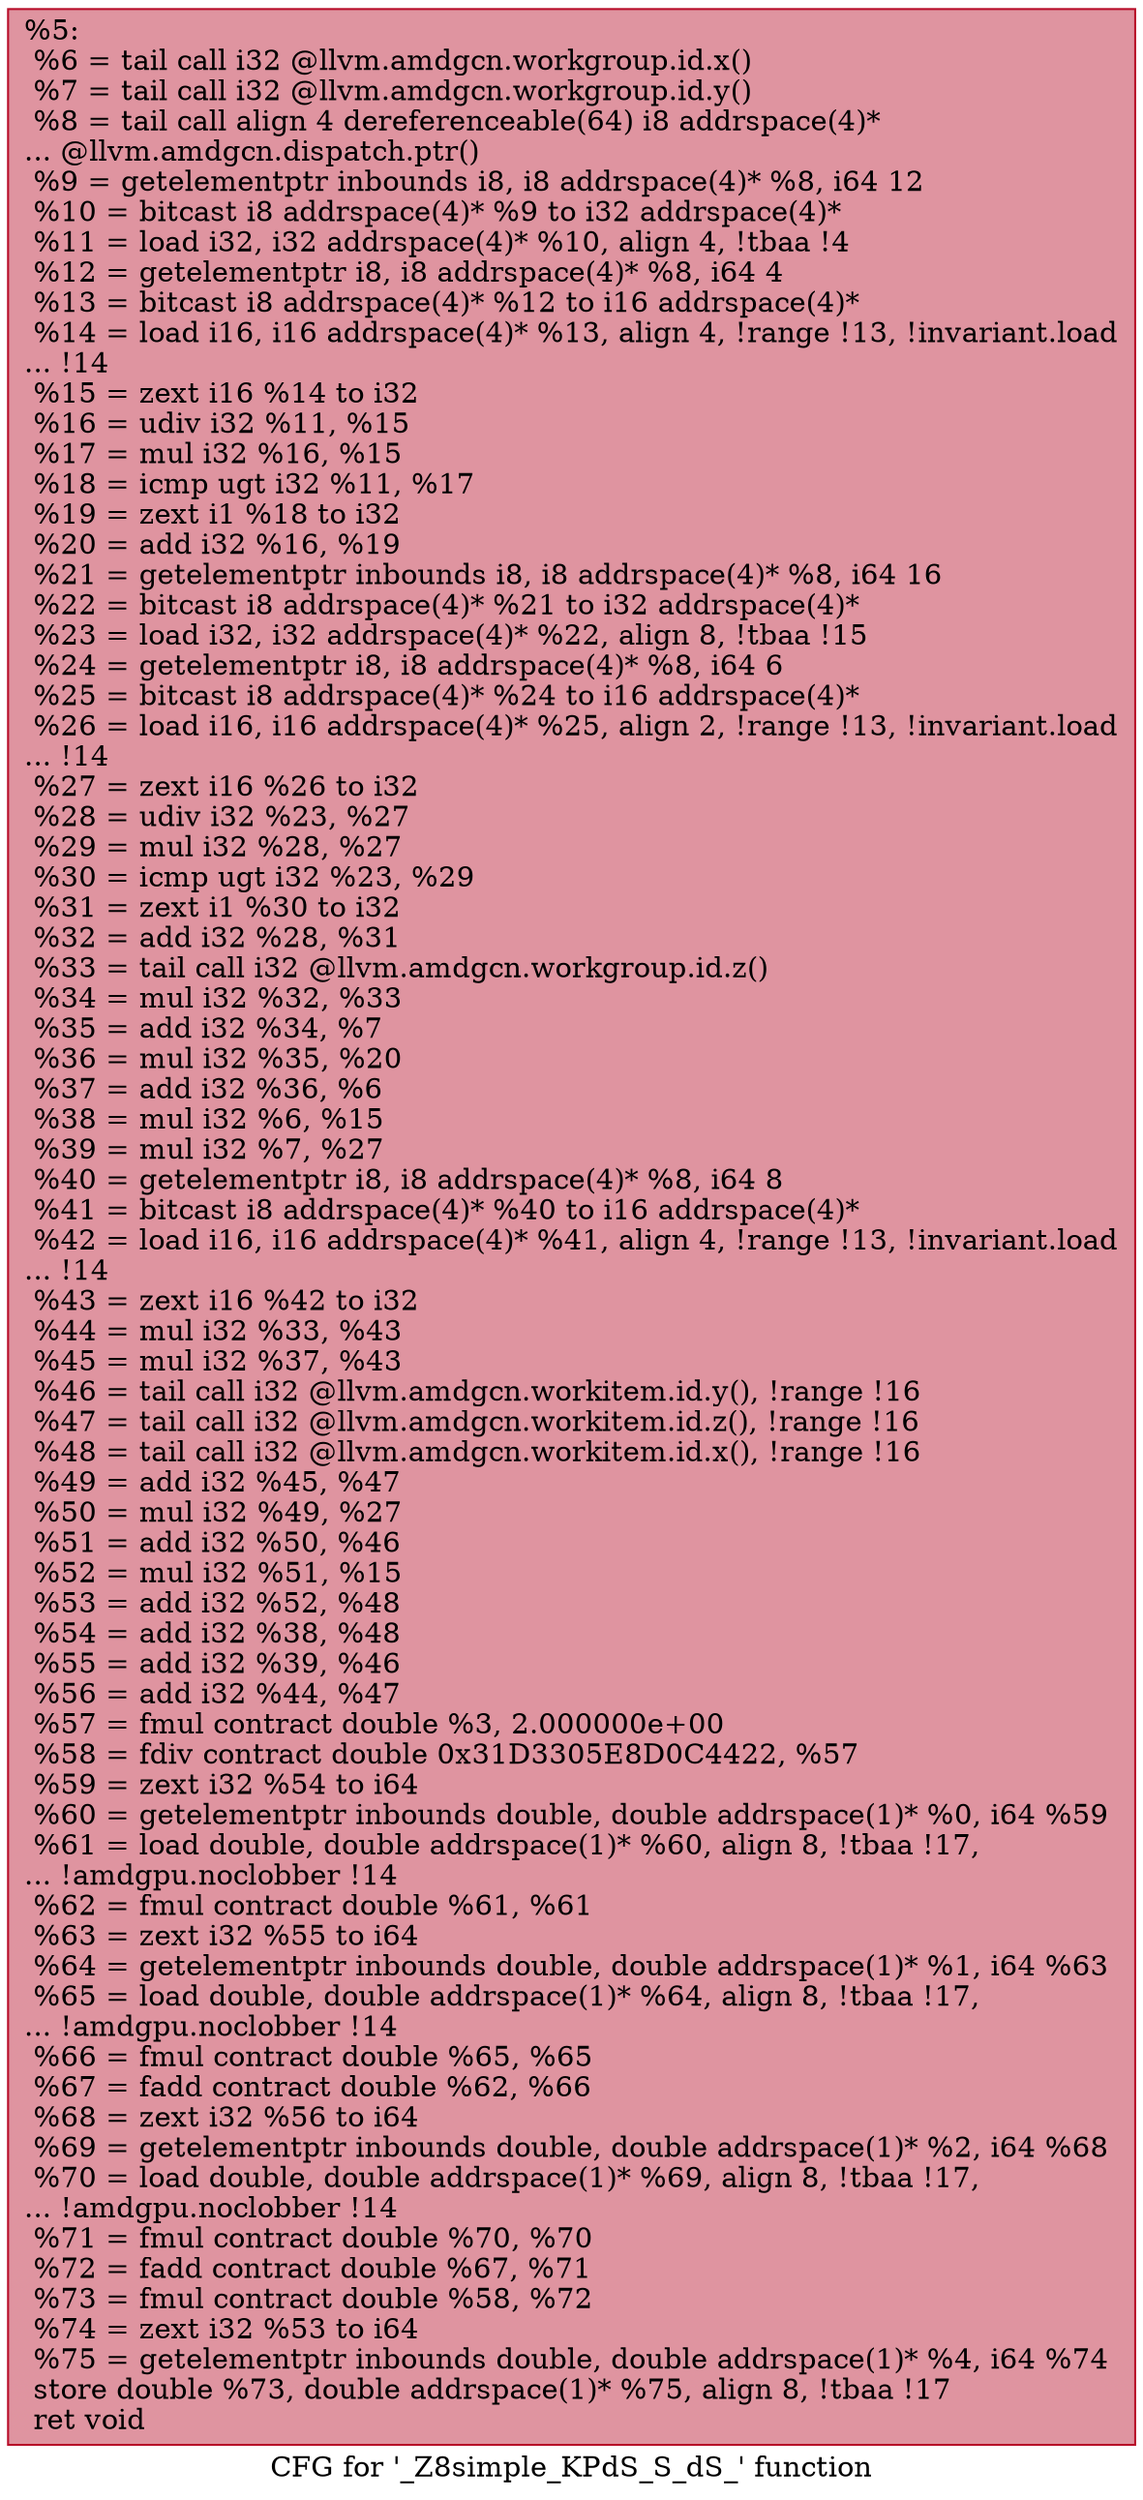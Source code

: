digraph "CFG for '_Z8simple_KPdS_S_dS_' function" {
	label="CFG for '_Z8simple_KPdS_S_dS_' function";

	Node0x528fd70 [shape=record,color="#b70d28ff", style=filled, fillcolor="#b70d2870",label="{%5:\l  %6 = tail call i32 @llvm.amdgcn.workgroup.id.x()\l  %7 = tail call i32 @llvm.amdgcn.workgroup.id.y()\l  %8 = tail call align 4 dereferenceable(64) i8 addrspace(4)*\l... @llvm.amdgcn.dispatch.ptr()\l  %9 = getelementptr inbounds i8, i8 addrspace(4)* %8, i64 12\l  %10 = bitcast i8 addrspace(4)* %9 to i32 addrspace(4)*\l  %11 = load i32, i32 addrspace(4)* %10, align 4, !tbaa !4\l  %12 = getelementptr i8, i8 addrspace(4)* %8, i64 4\l  %13 = bitcast i8 addrspace(4)* %12 to i16 addrspace(4)*\l  %14 = load i16, i16 addrspace(4)* %13, align 4, !range !13, !invariant.load\l... !14\l  %15 = zext i16 %14 to i32\l  %16 = udiv i32 %11, %15\l  %17 = mul i32 %16, %15\l  %18 = icmp ugt i32 %11, %17\l  %19 = zext i1 %18 to i32\l  %20 = add i32 %16, %19\l  %21 = getelementptr inbounds i8, i8 addrspace(4)* %8, i64 16\l  %22 = bitcast i8 addrspace(4)* %21 to i32 addrspace(4)*\l  %23 = load i32, i32 addrspace(4)* %22, align 8, !tbaa !15\l  %24 = getelementptr i8, i8 addrspace(4)* %8, i64 6\l  %25 = bitcast i8 addrspace(4)* %24 to i16 addrspace(4)*\l  %26 = load i16, i16 addrspace(4)* %25, align 2, !range !13, !invariant.load\l... !14\l  %27 = zext i16 %26 to i32\l  %28 = udiv i32 %23, %27\l  %29 = mul i32 %28, %27\l  %30 = icmp ugt i32 %23, %29\l  %31 = zext i1 %30 to i32\l  %32 = add i32 %28, %31\l  %33 = tail call i32 @llvm.amdgcn.workgroup.id.z()\l  %34 = mul i32 %32, %33\l  %35 = add i32 %34, %7\l  %36 = mul i32 %35, %20\l  %37 = add i32 %36, %6\l  %38 = mul i32 %6, %15\l  %39 = mul i32 %7, %27\l  %40 = getelementptr i8, i8 addrspace(4)* %8, i64 8\l  %41 = bitcast i8 addrspace(4)* %40 to i16 addrspace(4)*\l  %42 = load i16, i16 addrspace(4)* %41, align 4, !range !13, !invariant.load\l... !14\l  %43 = zext i16 %42 to i32\l  %44 = mul i32 %33, %43\l  %45 = mul i32 %37, %43\l  %46 = tail call i32 @llvm.amdgcn.workitem.id.y(), !range !16\l  %47 = tail call i32 @llvm.amdgcn.workitem.id.z(), !range !16\l  %48 = tail call i32 @llvm.amdgcn.workitem.id.x(), !range !16\l  %49 = add i32 %45, %47\l  %50 = mul i32 %49, %27\l  %51 = add i32 %50, %46\l  %52 = mul i32 %51, %15\l  %53 = add i32 %52, %48\l  %54 = add i32 %38, %48\l  %55 = add i32 %39, %46\l  %56 = add i32 %44, %47\l  %57 = fmul contract double %3, 2.000000e+00\l  %58 = fdiv contract double 0x31D3305E8D0C4422, %57\l  %59 = zext i32 %54 to i64\l  %60 = getelementptr inbounds double, double addrspace(1)* %0, i64 %59\l  %61 = load double, double addrspace(1)* %60, align 8, !tbaa !17,\l... !amdgpu.noclobber !14\l  %62 = fmul contract double %61, %61\l  %63 = zext i32 %55 to i64\l  %64 = getelementptr inbounds double, double addrspace(1)* %1, i64 %63\l  %65 = load double, double addrspace(1)* %64, align 8, !tbaa !17,\l... !amdgpu.noclobber !14\l  %66 = fmul contract double %65, %65\l  %67 = fadd contract double %62, %66\l  %68 = zext i32 %56 to i64\l  %69 = getelementptr inbounds double, double addrspace(1)* %2, i64 %68\l  %70 = load double, double addrspace(1)* %69, align 8, !tbaa !17,\l... !amdgpu.noclobber !14\l  %71 = fmul contract double %70, %70\l  %72 = fadd contract double %67, %71\l  %73 = fmul contract double %58, %72\l  %74 = zext i32 %53 to i64\l  %75 = getelementptr inbounds double, double addrspace(1)* %4, i64 %74\l  store double %73, double addrspace(1)* %75, align 8, !tbaa !17\l  ret void\l}"];
}
